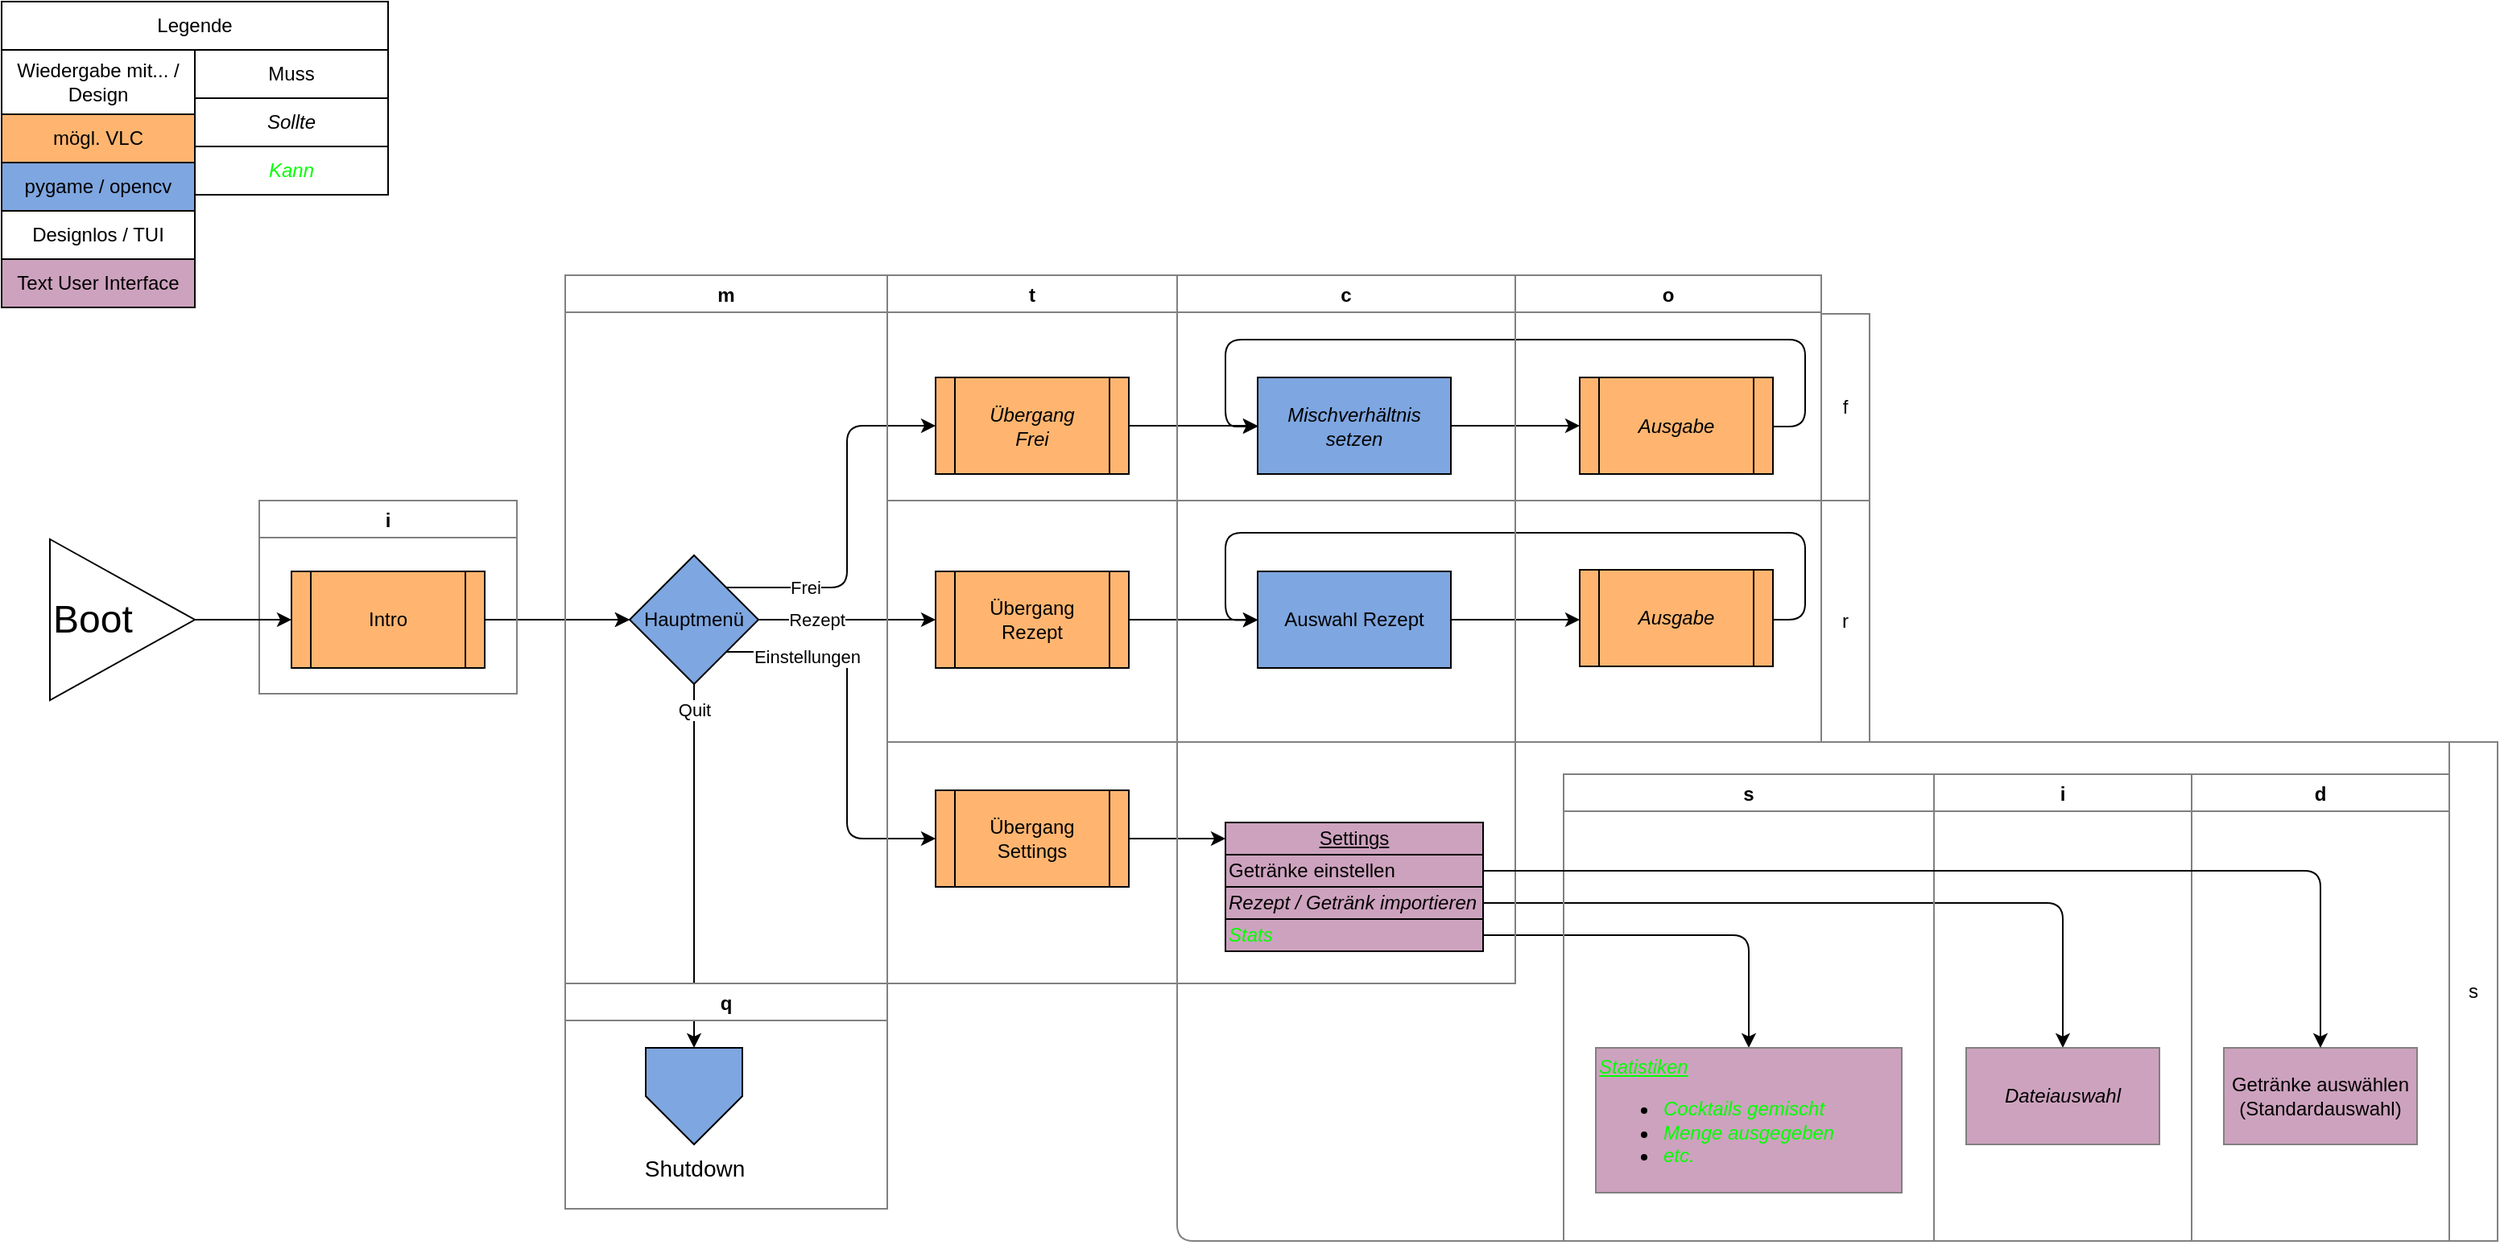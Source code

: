 <mxfile version="14.1.8" type="device" pages="5"><diagram id="6a731a19-8d31-9384-78a2-239565b7b9f0" name="Main"><mxGraphModel dx="1422" dy="826" grid="1" gridSize="10" guides="1" tooltips="1" connect="1" arrows="1" fold="1" page="1" pageScale="1" pageWidth="1169" pageHeight="827" background="#ffffff" math="0" shadow="0"><root><mxCell id="0"/><mxCell id="1" parent="0"/><mxCell id="612wwVL156XhHdL_uS1x-213" value="&lt;font style=&quot;font-size: 24px&quot;&gt;Boot&lt;/font&gt;" style="triangle;whiteSpace=wrap;html=1;align=left;" parent="1" vertex="1"><mxGeometry x="30" y="334" width="90" height="100" as="geometry"/></mxCell><mxCell id="612wwVL156XhHdL_uS1x-250" style="edgeStyle=orthogonalEdgeStyle;orthogonalLoop=1;jettySize=auto;html=1;exitX=1;exitY=0.5;exitDx=0;exitDy=0;entryX=0;entryY=0.5;entryDx=0;entryDy=0;" parent="1" source="612wwVL156XhHdL_uS1x-219" target="612wwVL156XhHdL_uS1x-249" edge="1"><mxGeometry relative="1" as="geometry"/></mxCell><mxCell id="612wwVL156XhHdL_uS1x-304" value="" style="edgeStyle=orthogonalEdgeStyle;orthogonalLoop=1;jettySize=auto;html=1;" parent="1" source="612wwVL156XhHdL_uS1x-219" target="612wwVL156XhHdL_uS1x-249" edge="1"><mxGeometry relative="1" as="geometry"/></mxCell><mxCell id="612wwVL156XhHdL_uS1x-219" value="Intro" style="shape=process;whiteSpace=wrap;html=1;backgroundOutline=1;fillColor=#FFB570;" parent="1" vertex="1"><mxGeometry x="180" y="354" width="120" height="60" as="geometry"/></mxCell><mxCell id="612wwVL156XhHdL_uS1x-243" value="Wiedergabe mit... / Design" style="whiteSpace=wrap;html=1;fillColor=#FFFFFF;" parent="1" vertex="1"><mxGeometry y="30" width="120" height="40" as="geometry"/></mxCell><mxCell id="612wwVL156XhHdL_uS1x-244" value="mögl. VLC" style="whiteSpace=wrap;html=1;fillColor=#FFB570;" parent="1" vertex="1"><mxGeometry y="70" width="120" height="30" as="geometry"/></mxCell><mxCell id="612wwVL156XhHdL_uS1x-245" value="pygame / opencv" style="whiteSpace=wrap;html=1;fillColor=#7EA6E0;" parent="1" vertex="1"><mxGeometry y="100" width="120" height="30" as="geometry"/></mxCell><mxCell id="612wwVL156XhHdL_uS1x-252" style="edgeStyle=orthogonalEdgeStyle;orthogonalLoop=1;jettySize=auto;html=1;exitX=0.5;exitY=1;exitDx=0;exitDy=0;entryX=0.5;entryY=0;entryDx=0;entryDy=0;" parent="1" source="612wwVL156XhHdL_uS1x-249" edge="1"><mxGeometry relative="1" as="geometry"><mxPoint x="430" y="650" as="targetPoint"/></mxGeometry></mxCell><mxCell id="612wwVL156XhHdL_uS1x-253" value="Quit" style="edgeLabel;html=1;align=center;verticalAlign=middle;resizable=0;points=[];" parent="612wwVL156XhHdL_uS1x-252" vertex="1" connectable="0"><mxGeometry x="-0.399" y="5" relative="1" as="geometry"><mxPoint x="-5" y="-52" as="offset"/></mxGeometry></mxCell><mxCell id="612wwVL156XhHdL_uS1x-257" style="edgeStyle=orthogonalEdgeStyle;orthogonalLoop=1;jettySize=auto;html=1;exitX=1;exitY=0.5;exitDx=0;exitDy=0;entryX=0;entryY=0.5;entryDx=0;entryDy=0;" parent="1" source="612wwVL156XhHdL_uS1x-249" target="612wwVL156XhHdL_uS1x-256" edge="1"><mxGeometry relative="1" as="geometry"/></mxCell><mxCell id="612wwVL156XhHdL_uS1x-263" value="Rezept" style="edgeLabel;html=1;align=center;verticalAlign=middle;resizable=0;points=[];" parent="612wwVL156XhHdL_uS1x-257" vertex="1" connectable="0"><mxGeometry x="-0.349" relative="1" as="geometry"><mxPoint as="offset"/></mxGeometry></mxCell><mxCell id="612wwVL156XhHdL_uS1x-261" style="edgeStyle=orthogonalEdgeStyle;orthogonalLoop=1;jettySize=auto;html=1;exitX=1;exitY=1;exitDx=0;exitDy=0;entryX=0;entryY=0.5;entryDx=0;entryDy=0;" parent="1" source="612wwVL156XhHdL_uS1x-249" target="612wwVL156XhHdL_uS1x-259" edge="1"><mxGeometry relative="1" as="geometry"/></mxCell><mxCell id="612wwVL156XhHdL_uS1x-264" value="Einstellungen" style="edgeLabel;html=1;align=center;verticalAlign=middle;resizable=0;points=[];" parent="612wwVL156XhHdL_uS1x-261" vertex="1" connectable="0"><mxGeometry x="-0.804" y="-3" relative="1" as="geometry"><mxPoint x="25.86" as="offset"/></mxGeometry></mxCell><mxCell id="612wwVL156XhHdL_uS1x-262" style="edgeStyle=orthogonalEdgeStyle;orthogonalLoop=1;jettySize=auto;html=1;exitX=1;exitY=0;exitDx=0;exitDy=0;entryX=0;entryY=0.5;entryDx=0;entryDy=0;" parent="1" source="612wwVL156XhHdL_uS1x-249" target="612wwVL156XhHdL_uS1x-258" edge="1"><mxGeometry relative="1" as="geometry"/></mxCell><mxCell id="612wwVL156XhHdL_uS1x-265" value="Frei" style="edgeLabel;html=1;align=center;verticalAlign=middle;resizable=0;points=[];" parent="612wwVL156XhHdL_uS1x-262" vertex="1" connectable="0"><mxGeometry x="-0.576" relative="1" as="geometry"><mxPoint as="offset"/></mxGeometry></mxCell><UserObject label="Hauptmenü" link="data:page/id,Zp0zx2wXQ3RPmF7yfrkN" id="612wwVL156XhHdL_uS1x-249"><mxCell style="rhombus;whiteSpace=wrap;html=1;fillColor=#7EA6E0;" parent="1" vertex="1"><mxGeometry x="390" y="344" width="80" height="80" as="geometry"/></mxCell></UserObject><mxCell id="612wwVL156XhHdL_uS1x-269" value="" style="edgeStyle=orthogonalEdgeStyle;orthogonalLoop=1;jettySize=auto;html=1;" parent="1" source="612wwVL156XhHdL_uS1x-256" target="612wwVL156XhHdL_uS1x-268" edge="1"><mxGeometry relative="1" as="geometry"/></mxCell><mxCell id="612wwVL156XhHdL_uS1x-256" value="Übergang Rezept" style="shape=process;whiteSpace=wrap;html=1;backgroundOutline=1;fillColor=#FFB570;" parent="1" vertex="1"><mxGeometry x="580" y="354" width="120" height="60" as="geometry"/></mxCell><mxCell id="612wwVL156XhHdL_uS1x-275" style="edgeStyle=orthogonalEdgeStyle;orthogonalLoop=1;jettySize=auto;html=1;exitX=1;exitY=0.5;exitDx=0;exitDy=0;entryX=0;entryY=0.5;entryDx=0;entryDy=0;" parent="1" source="612wwVL156XhHdL_uS1x-258" target="612wwVL156XhHdL_uS1x-273" edge="1"><mxGeometry relative="1" as="geometry"/></mxCell><mxCell id="612wwVL156XhHdL_uS1x-258" value="&lt;i&gt;Übergang&lt;br&gt;Frei&lt;/i&gt;" style="shape=process;whiteSpace=wrap;html=1;backgroundOutline=1;fillColor=#FFB570;" parent="1" vertex="1"><mxGeometry x="580" y="233.5" width="120" height="60" as="geometry"/></mxCell><mxCell id="612wwVL156XhHdL_uS1x-290" value="" style="edgeStyle=orthogonalEdgeStyle;orthogonalLoop=1;jettySize=auto;html=1;" parent="1" source="612wwVL156XhHdL_uS1x-259" target="612wwVL156XhHdL_uS1x-289" edge="1"><mxGeometry relative="1" as="geometry"/></mxCell><mxCell id="612wwVL156XhHdL_uS1x-259" value="Übergang Settings" style="shape=process;whiteSpace=wrap;html=1;backgroundOutline=1;fillColor=#FFB570;" parent="1" vertex="1"><mxGeometry x="580" y="490" width="120" height="60" as="geometry"/></mxCell><mxCell id="612wwVL156XhHdL_uS1x-271" value="" style="edgeStyle=orthogonalEdgeStyle;orthogonalLoop=1;jettySize=auto;html=1;" parent="1" source="612wwVL156XhHdL_uS1x-268" edge="1"><mxGeometry relative="1" as="geometry"><mxPoint x="980" y="384" as="targetPoint"/></mxGeometry></mxCell><UserObject label="Auswahl Rezept" link="data:page/id,7uIj2yX2PHVKqvHAKPgi" id="612wwVL156XhHdL_uS1x-268"><mxCell style="whiteSpace=wrap;html=1;fillColor=#7EA6E0;" parent="1" vertex="1"><mxGeometry x="780" y="354" width="120" height="60" as="geometry"/></mxCell></UserObject><mxCell id="612wwVL156XhHdL_uS1x-318" style="edgeStyle=orthogonalEdgeStyle;orthogonalLoop=1;jettySize=auto;html=1;exitX=1;exitY=0.5;exitDx=0;exitDy=0;strokeColor=#000000;" parent="1" edge="1"><mxGeometry relative="1" as="geometry"><mxPoint x="780" y="384.286" as="targetPoint"/><mxPoint x="1100" y="384" as="sourcePoint"/><Array as="points"><mxPoint x="1120" y="384"/><mxPoint x="1120" y="330"/><mxPoint x="760" y="330"/><mxPoint x="760" y="384"/></Array></mxGeometry></mxCell><mxCell id="612wwVL156XhHdL_uS1x-272" value="" style="edgeStyle=orthogonalEdgeStyle;orthogonalLoop=1;jettySize=auto;html=1;" parent="1" source="612wwVL156XhHdL_uS1x-273" edge="1"><mxGeometry relative="1" as="geometry"><mxPoint x="980" y="263.5" as="targetPoint"/></mxGeometry></mxCell><UserObject label="&lt;i&gt;Mischverhältnis setzen&lt;/i&gt;" link="data:page/id,Y0XQacJk-UbFGqKNUXw0" id="612wwVL156XhHdL_uS1x-273"><mxCell style="whiteSpace=wrap;html=1;fillColor=#7EA6E0;" parent="1" vertex="1"><mxGeometry x="780" y="233.5" width="120" height="60" as="geometry"/></mxCell></UserObject><mxCell id="612wwVL156XhHdL_uS1x-286" value="Legende" style="whiteSpace=wrap;html=1;fillColor=#FFFFFF;" parent="1" vertex="1"><mxGeometry width="240" height="30" as="geometry"/></mxCell><mxCell id="612wwVL156XhHdL_uS1x-287" value="&lt;i&gt;&lt;font color=&quot;#00ff00&quot;&gt;Kann&lt;/font&gt;&lt;/i&gt;" style="whiteSpace=wrap;html=1;fillColor=#FFFFFF;" parent="1" vertex="1"><mxGeometry x="120" y="90" width="120" height="30" as="geometry"/></mxCell><mxCell id="612wwVL156XhHdL_uS1x-288" value="&lt;i&gt;Sollte&lt;/i&gt;" style="whiteSpace=wrap;html=1;fillColor=#FFFFFF;" parent="1" vertex="1"><mxGeometry x="120" y="60" width="120" height="30" as="geometry"/></mxCell><mxCell id="LkxdPqT-VDHF8oPiazV3-132" style="edgeStyle=orthogonalEdgeStyle;orthogonalLoop=1;jettySize=auto;html=1;exitX=1;exitY=0.5;exitDx=0;exitDy=0;entryX=0.5;entryY=0;entryDx=0;entryDy=0;strokeColor=#000000;" parent="1" source="612wwVL156XhHdL_uS1x-293" target="LkxdPqT-VDHF8oPiazV3-131" edge="1"><mxGeometry relative="1" as="geometry"/></mxCell><mxCell id="LkxdPqT-VDHF8oPiazV3-133" style="edgeStyle=orthogonalEdgeStyle;orthogonalLoop=1;jettySize=auto;html=1;exitX=1;exitY=0.5;exitDx=0;exitDy=0;entryX=0.5;entryY=0;entryDx=0;entryDy=0;strokeColor=#000000;" parent="1" source="612wwVL156XhHdL_uS1x-294" target="LkxdPqT-VDHF8oPiazV3-130" edge="1"><mxGeometry relative="1" as="geometry"/></mxCell><mxCell id="612wwVL156XhHdL_uS1x-295" value="Muss" style="whiteSpace=wrap;html=1;fillColor=#FFFFFF;" parent="1" vertex="1"><mxGeometry x="120" y="30" width="120" height="30" as="geometry"/></mxCell><mxCell id="612wwVL156XhHdL_uS1x-303" value="i" style="swimlane;shadow=0;strokeColor=#808080;fillColor=none;" parent="1" vertex="1"><mxGeometry x="160" y="310" width="160" height="120" as="geometry"/></mxCell><mxCell id="612wwVL156XhHdL_uS1x-306" value="m" style="swimlane;shadow=0;strokeColor=#808080;fillColor=none;" parent="1" vertex="1"><mxGeometry x="350" y="170" width="200" height="440" as="geometry"><mxRectangle x="350" y="170" width="40" height="23" as="alternateBounds"/></mxGeometry></mxCell><mxCell id="612wwVL156XhHdL_uS1x-308" value="t" style="swimlane;shadow=0;strokeColor=#808080;fillColor=none;" parent="1" vertex="1"><mxGeometry x="550" y="170" width="180" height="440" as="geometry"/></mxCell><mxCell id="612wwVL156XhHdL_uS1x-309" value="c" style="swimlane;shadow=0;strokeColor=#808080;fillColor=none;" parent="1" vertex="1"><mxGeometry x="730" y="170" width="210" height="440" as="geometry"/></mxCell><mxCell id="612wwVL156XhHdL_uS1x-319" style="edgeStyle=orthogonalEdgeStyle;orthogonalLoop=1;jettySize=auto;html=1;exitX=1;exitY=0.5;exitDx=0;exitDy=0;strokeColor=#000000;" parent="612wwVL156XhHdL_uS1x-309" edge="1"><mxGeometry relative="1" as="geometry"><mxPoint x="50" y="94" as="targetPoint"/><mxPoint x="370" y="94" as="sourcePoint"/><Array as="points"><mxPoint x="390" y="94"/><mxPoint x="390" y="40"/><mxPoint x="30" y="40"/><mxPoint x="30" y="94"/></Array></mxGeometry></mxCell><mxCell id="612wwVL156XhHdL_uS1x-293" value="&lt;i&gt;Rezept / Getränk&amp;nbsp;importieren&lt;/i&gt;" style="whiteSpace=wrap;html=1;fillColor=#CDA2BE;align=left;" parent="612wwVL156XhHdL_uS1x-309" vertex="1"><mxGeometry x="30" y="380" width="160" height="20" as="geometry"/></mxCell><mxCell id="612wwVL156XhHdL_uS1x-291" value="Getränke einstellen" style="whiteSpace=wrap;html=1;fillColor=#CDA2BE;align=left;" parent="612wwVL156XhHdL_uS1x-309" vertex="1"><mxGeometry x="30" y="360" width="160" height="20" as="geometry"/></mxCell><mxCell id="612wwVL156XhHdL_uS1x-294" value="&lt;i&gt;&lt;font color=&quot;#00ff00&quot;&gt;Stats&lt;/font&gt;&lt;/i&gt;" style="whiteSpace=wrap;html=1;fillColor=#CDA2BE;align=left;" parent="612wwVL156XhHdL_uS1x-309" vertex="1"><mxGeometry x="30" y="400" width="160" height="20" as="geometry"/></mxCell><UserObject label="&lt;u&gt;Settings&lt;/u&gt;" link="data:page/id,O69kCKV5GA-7yCpsDeMg" id="612wwVL156XhHdL_uS1x-289"><mxCell style="whiteSpace=wrap;html=1;fillColor=#CDA2BE;" parent="612wwVL156XhHdL_uS1x-309" vertex="1"><mxGeometry x="30" y="340" width="160" height="20" as="geometry"/></mxCell></UserObject><mxCell id="612wwVL156XhHdL_uS1x-310" value="o" style="swimlane;shadow=0;strokeColor=#808080;fillColor=none;" parent="1" vertex="1"><mxGeometry x="940" y="170" width="190" height="290" as="geometry"/></mxCell><mxCell id="XHFXQAFTLL7PVsk9fCE6-126" value="&lt;i&gt;Ausgabe&lt;/i&gt;" style="shape=process;whiteSpace=wrap;html=1;backgroundOutline=1;fillColor=#FFB570;" parent="612wwVL156XhHdL_uS1x-310" vertex="1"><mxGeometry x="40" y="63.5" width="120" height="60" as="geometry"/></mxCell><mxCell id="XHFXQAFTLL7PVsk9fCE6-128" value="&lt;i&gt;Ausgabe&lt;/i&gt;" style="shape=process;whiteSpace=wrap;html=1;backgroundOutline=1;fillColor=#FFB570;" parent="612wwVL156XhHdL_uS1x-310" vertex="1"><mxGeometry x="40" y="183" width="120" height="60" as="geometry"/></mxCell><mxCell id="612wwVL156XhHdL_uS1x-311" value="" style="endArrow=none;html=1;strokeColor=#808080;" parent="1" edge="1"><mxGeometry width="50" height="50" relative="1" as="geometry"><mxPoint x="550" y="310" as="sourcePoint"/><mxPoint x="1130" y="310" as="targetPoint"/></mxGeometry></mxCell><mxCell id="612wwVL156XhHdL_uS1x-312" value="" style="endArrow=none;html=1;strokeColor=#808080;" parent="1" edge="1"><mxGeometry width="50" height="50" relative="1" as="geometry"><mxPoint x="550" y="460" as="sourcePoint"/><mxPoint x="940" y="460" as="targetPoint"/></mxGeometry></mxCell><mxCell id="612wwVL156XhHdL_uS1x-314" value="&lt;font style=&quot;font-size: 14px&quot;&gt;Shutdown&lt;br&gt;&lt;/font&gt;" style="verticalLabelPosition=bottom;verticalAlign=top;html=1;shape=offPageConnector;size=0.5;fillColor=#7EA6E0;" parent="1" vertex="1"><mxGeometry x="400" y="650" width="60" height="60" as="geometry"/></mxCell><mxCell id="612wwVL156XhHdL_uS1x-315" value="r" style="whiteSpace=wrap;html=1;shadow=0;strokeColor=#808080;fillColor=none;" parent="1" vertex="1"><mxGeometry x="1130" y="310" width="30" height="150" as="geometry"/></mxCell><mxCell id="612wwVL156XhHdL_uS1x-316" value="s" style="whiteSpace=wrap;html=1;shadow=0;strokeColor=#808080;fillColor=none;" parent="1" vertex="1"><mxGeometry x="1520" y="460" width="30" height="310" as="geometry"/></mxCell><mxCell id="612wwVL156XhHdL_uS1x-317" value="f" style="whiteSpace=wrap;html=1;shadow=0;strokeColor=#808080;fillColor=none;" parent="1" vertex="1"><mxGeometry x="1130" y="194" width="30" height="116" as="geometry"/></mxCell><mxCell id="LkxdPqT-VDHF8oPiazV3-130" value="&lt;i&gt;&lt;font color=&quot;#00ff00&quot;&gt;&lt;u&gt;Statistiken&lt;/u&gt;&lt;br&gt;&lt;/font&gt;&lt;/i&gt;&lt;ul&gt;&lt;li&gt;&lt;i&gt;&lt;font color=&quot;#00ff00&quot;&gt;Cocktails gemischt&lt;/font&gt;&lt;/i&gt;&lt;/li&gt;&lt;li&gt;&lt;i&gt;&lt;font color=&quot;#00ff00&quot;&gt;Menge ausgegeben&lt;/font&gt;&lt;/i&gt;&lt;/li&gt;&lt;li&gt;&lt;i&gt;&lt;font color=&quot;#00ff00&quot;&gt;etc.&lt;/font&gt;&lt;/i&gt;&lt;/li&gt;&lt;/ul&gt;" style="whiteSpace=wrap;html=1;shadow=0;strokeColor=#808080;fillColor=#CDA2BE;align=left;" parent="1" vertex="1"><mxGeometry x="990" y="650" width="190" height="90" as="geometry"/></mxCell><mxCell id="LkxdPqT-VDHF8oPiazV3-135" value="s" style="swimlane;shadow=0;strokeColor=#808080;fillColor=none;" parent="1" vertex="1"><mxGeometry x="970" y="480" width="230" height="290" as="geometry"/></mxCell><mxCell id="LkxdPqT-VDHF8oPiazV3-134" value="i" style="swimlane;shadow=0;strokeColor=#808080;fillColor=none;" parent="LkxdPqT-VDHF8oPiazV3-135" vertex="1"><mxGeometry x="230" width="160" height="290" as="geometry"/></mxCell><mxCell id="LkxdPqT-VDHF8oPiazV3-131" value="&lt;i&gt;Dateiauswahl&lt;/i&gt;" style="whiteSpace=wrap;html=1;shadow=0;strokeColor=#808080;fillColor=#CDA2BE;" parent="LkxdPqT-VDHF8oPiazV3-134" vertex="1"><mxGeometry x="20" y="170" width="120" height="60" as="geometry"/></mxCell><mxCell id="LkxdPqT-VDHF8oPiazV3-136" value="" style="endArrow=none;html=1;strokeColor=#808080;exitX=1;exitY=1;exitDx=0;exitDy=0;entryX=0;entryY=0;entryDx=0;entryDy=0;" parent="1" source="612wwVL156XhHdL_uS1x-315" target="612wwVL156XhHdL_uS1x-316" edge="1"><mxGeometry width="50" height="50" relative="1" as="geometry"><mxPoint x="1200" y="450" as="sourcePoint"/><mxPoint x="1250" y="400" as="targetPoint"/></mxGeometry></mxCell><mxCell id="LkxdPqT-VDHF8oPiazV3-137" value="" style="endArrow=none;html=1;strokeColor=#808080;exitX=0;exitY=1;exitDx=0;exitDy=0;entryX=0;entryY=1;entryDx=0;entryDy=0;edgeStyle=orthogonalEdgeStyle;" parent="1" source="LkxdPqT-VDHF8oPiazV3-135" target="612wwVL156XhHdL_uS1x-309" edge="1"><mxGeometry width="50" height="50" relative="1" as="geometry"><mxPoint x="1090" y="630" as="sourcePoint"/><mxPoint x="1140" y="580" as="targetPoint"/><Array as="points"><mxPoint x="730" y="770"/></Array></mxGeometry></mxCell><mxCell id="bxhR5iJtB6dc0FHb9no5-125" value="Designlos / TUI" style="whiteSpace=wrap;html=1;fillColor=none;" parent="1" vertex="1"><mxGeometry y="130" width="120" height="30" as="geometry"/></mxCell><mxCell id="bxhR5iJtB6dc0FHb9no5-126" value="Text User Interface" style="whiteSpace=wrap;html=1;fillColor=#CDA2BE;" parent="1" vertex="1"><mxGeometry y="160" width="120" height="30" as="geometry"/></mxCell><mxCell id="RJXpeblFQil81GdJUKvi-125" value="" style="endArrow=classic;html=1;exitX=1;exitY=0.5;exitDx=0;exitDy=0;" parent="1" source="612wwVL156XhHdL_uS1x-213" target="612wwVL156XhHdL_uS1x-219" edge="1"><mxGeometry width="50" height="50" relative="1" as="geometry"><mxPoint x="330" y="480" as="sourcePoint"/><mxPoint x="380" y="430" as="targetPoint"/></mxGeometry></mxCell><mxCell id="v0kkj7PZp6FX3xfisjUv-4" value="d" style="swimlane;shadow=0;strokeColor=#808080;fillColor=none;" parent="1" vertex="1"><mxGeometry x="1360" y="480" width="160" height="290" as="geometry"/></mxCell><mxCell id="v0kkj7PZp6FX3xfisjUv-5" value="Getränke auswählen&lt;br&gt;(Standardauswahl)" style="whiteSpace=wrap;html=1;shadow=0;strokeColor=#808080;fillColor=#CDA2BE;" parent="v0kkj7PZp6FX3xfisjUv-4" vertex="1"><mxGeometry x="20" y="170" width="120" height="60" as="geometry"/></mxCell><mxCell id="v0kkj7PZp6FX3xfisjUv-8" style="edgeStyle=orthogonalEdgeStyle;orthogonalLoop=1;jettySize=auto;html=1;exitX=1;exitY=0.5;exitDx=0;exitDy=0;entryX=0.5;entryY=0;entryDx=0;entryDy=0;strokeColor=#000000;" parent="1" source="612wwVL156XhHdL_uS1x-291" target="v0kkj7PZp6FX3xfisjUv-5" edge="1"><mxGeometry relative="1" as="geometry"><mxPoint x="930" y="570" as="sourcePoint"/><mxPoint x="1290" y="660" as="targetPoint"/></mxGeometry></mxCell><mxCell id="nrEJLGrIQx0FPdJ0L7nb-1" value="q" style="swimlane;strokeColor=#808080;" vertex="1" parent="1"><mxGeometry x="350" y="610" width="200" height="140" as="geometry"/></mxCell></root></mxGraphModel></diagram><diagram id="Zp0zx2wXQ3RPmF7yfrkN" name="(m) Hauptmenü Layout"><mxGraphModel dx="1422" dy="826" grid="1" gridSize="10" guides="1" tooltips="1" connect="1" arrows="1" fold="1" page="1" pageScale="1" pageWidth="827" pageHeight="1169" math="0" shadow="0"><root><mxCell id="enRWvqXCGVDM3IwGHW7E-0"/><mxCell id="enRWvqXCGVDM3IwGHW7E-1" parent="enRWvqXCGVDM3IwGHW7E-0"/><mxCell id="0n6Ee4Ay_1EQ0CdwiaMJ-0" value="" style="rounded=0;whiteSpace=wrap;html=1;shadow=0;strokeColor=#808080;fillColor=none;" parent="enRWvqXCGVDM3IwGHW7E-1" vertex="1"><mxGeometry width="826.67" height="620" as="geometry"/></mxCell><mxCell id="0n6Ee4Ay_1EQ0CdwiaMJ-1" value="&lt;h1&gt;Notes&lt;/h1&gt;&lt;div&gt;- Beim Starten Overlay zum Getränke einstellen ?&lt;/div&gt;&lt;div&gt;- Hintergrundanimation&lt;/div&gt;&lt;div&gt;-&amp;nbsp;&lt;/div&gt;" style="text;html=1;strokeColor=none;fillColor=none;spacing=5;spacingTop=-20;whiteSpace=wrap;overflow=hidden;rounded=0;shadow=0;" parent="enRWvqXCGVDM3IwGHW7E-1" vertex="1"><mxGeometry x="30" y="640" width="750" height="310" as="geometry"/></mxCell></root></mxGraphModel></diagram><diagram id="Y0XQacJk-UbFGqKNUXw0" name="(cf) Mischverhältnis Layout"><mxGraphModel dx="1422" dy="826" grid="1" gridSize="10" guides="1" tooltips="1" connect="1" arrows="1" fold="1" page="1" pageScale="1" pageWidth="827" pageHeight="1169" math="0" shadow="0"><root><mxCell id="UpJ9znsA_NW4wrs1zFlZ-0"/><mxCell id="UpJ9znsA_NW4wrs1zFlZ-1" parent="UpJ9znsA_NW4wrs1zFlZ-0"/><mxCell id="mI23jkg9cgor7t7UTrI5-0" value="" style="rounded=0;whiteSpace=wrap;html=1;shadow=0;strokeColor=#808080;fillColor=none;" parent="UpJ9znsA_NW4wrs1zFlZ-1" vertex="1"><mxGeometry width="826.67" height="620" as="geometry"/></mxCell><mxCell id="FnOOdwXEjXa_NKrkJDHL-0" value="&lt;h1&gt;Notes&lt;/h1&gt;&lt;div&gt;- Bild von Maschine, einzelne Regler bei den Getränken angeordnet&lt;/div&gt;" style="text;html=1;strokeColor=none;fillColor=none;spacing=5;spacingTop=-20;whiteSpace=wrap;overflow=hidden;rounded=0;shadow=0;" parent="UpJ9znsA_NW4wrs1zFlZ-1" vertex="1"><mxGeometry x="40" y="650" width="690" height="120" as="geometry"/></mxCell></root></mxGraphModel></diagram><diagram id="7uIj2yX2PHVKqvHAKPgi" name="(cr) Rezeptauswahl Layout"><mxGraphModel dx="1422" dy="826" grid="1" gridSize="10" guides="1" tooltips="1" connect="1" arrows="1" fold="1" page="1" pageScale="1" pageWidth="827" pageHeight="1169" math="0" shadow="0"><root><mxCell id="bf-jaC6yg2Uj5D0zZtjn-0"/><mxCell id="bf-jaC6yg2Uj5D0zZtjn-1" parent="bf-jaC6yg2Uj5D0zZtjn-0"/><mxCell id="Hgdu03wkTcMRXc9ZE60i-0" value="" style="rounded=0;whiteSpace=wrap;html=1;shadow=0;strokeColor=#808080;fillColor=none;" parent="bf-jaC6yg2Uj5D0zZtjn-1" vertex="1"><mxGeometry width="826.67" height="620" as="geometry"/></mxCell><mxCell id="VWdu08gSfIB6kAlt7WXQ-0" value="&lt;h1&gt;Notes&lt;/h1&gt;&lt;div&gt;- Detailansicht von Getränk&lt;/div&gt;&lt;div&gt;- untere Hälfte Name und Infos&lt;/div&gt;" style="text;html=1;strokeColor=none;fillColor=none;spacing=5;spacingTop=-20;whiteSpace=wrap;overflow=hidden;rounded=0;shadow=0;" parent="bf-jaC6yg2Uj5D0zZtjn-1" vertex="1"><mxGeometry x="40" y="660" width="740" height="120" as="geometry"/></mxCell></root></mxGraphModel></diagram><diagram id="O69kCKV5GA-7yCpsDeMg" name="(cs) Setting Layout"><mxGraphModel dx="1422" dy="826" grid="1" gridSize="10" guides="1" tooltips="1" connect="1" arrows="1" fold="1" page="1" pageScale="1" pageWidth="827" pageHeight="1169" math="0" shadow="0"><root><mxCell id="c4HWXAa8pqRLOObXCN0m-0"/><mxCell id="c4HWXAa8pqRLOObXCN0m-1" parent="c4HWXAa8pqRLOObXCN0m-0"/><mxCell id="PAg7mD3hF5_KpluKi_vZ-0" value="" style="rounded=0;whiteSpace=wrap;html=1;shadow=0;strokeColor=#808080;fillColor=none;" parent="c4HWXAa8pqRLOObXCN0m-1" vertex="1"><mxGeometry width="826.67" height="620" as="geometry"/></mxCell><mxCell id="PAg7mD3hF5_KpluKi_vZ-1" value="&lt;h1&gt;Notes&lt;/h1&gt;&lt;div&gt;- Getränkeauswahl direkt verfügbar, zu anderen Optionen umschalten&lt;/div&gt;" style="text;html=1;strokeColor=none;fillColor=none;spacing=5;spacingTop=-20;whiteSpace=wrap;overflow=hidden;rounded=0;shadow=0;" parent="c4HWXAa8pqRLOObXCN0m-1" vertex="1"><mxGeometry x="40" y="650" width="410" height="120" as="geometry"/></mxCell></root></mxGraphModel></diagram></mxfile>